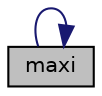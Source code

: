 digraph "maxi"
{
 // LATEX_PDF_SIZE
  edge [fontname="Helvetica",fontsize="10",labelfontname="Helvetica",labelfontsize="10"];
  node [fontname="Helvetica",fontsize="10",shape=record];
  rankdir="LR";
  Node1 [label="maxi",height=0.2,width=0.4,color="black", fillcolor="grey75", style="filled", fontcolor="black",tooltip="trouve la valeur maximum d'un tableau"];
  Node1 -> Node1 [color="midnightblue",fontsize="10",style="solid"];
}
